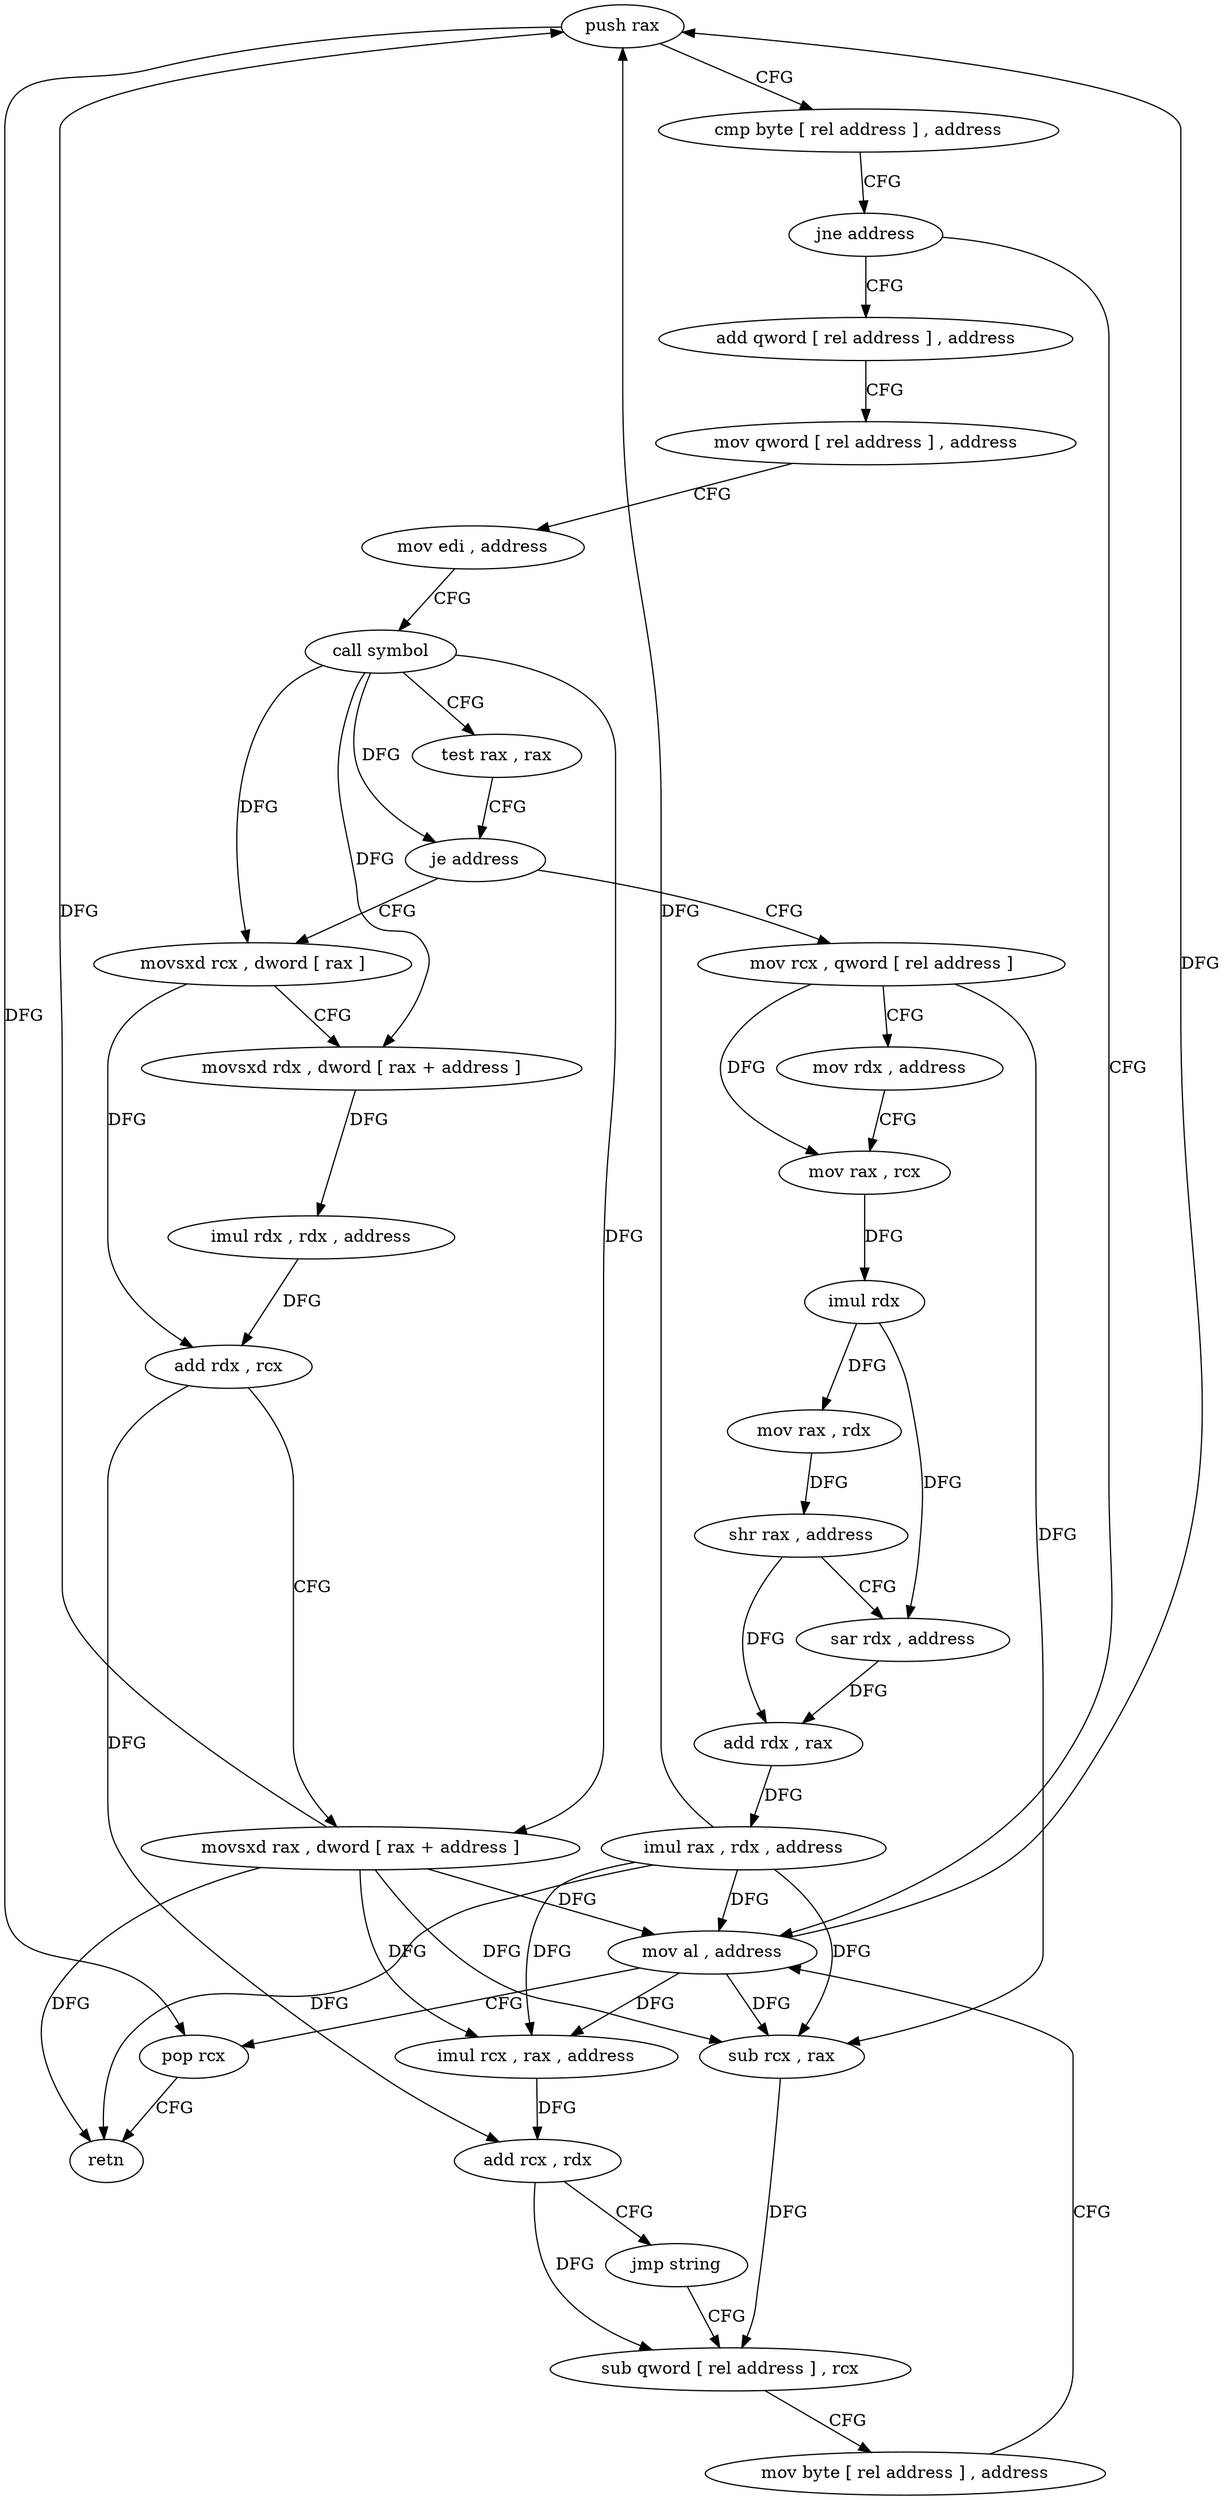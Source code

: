 digraph "func" {
"4241040" [label = "push rax" ]
"4241041" [label = "cmp byte [ rel address ] , address" ]
"4241048" [label = "jne address" ]
"4241182" [label = "mov al , address" ]
"4241054" [label = "add qword [ rel address ] , address" ]
"4241184" [label = "pop rcx" ]
"4241185" [label = "retn" ]
"4241065" [label = "mov qword [ rel address ] , address" ]
"4241076" [label = "mov edi , address" ]
"4241081" [label = "call symbol" ]
"4241086" [label = "test rax , rax" ]
"4241089" [label = "je address" ]
"4241121" [label = "mov rcx , qword [ rel address ]" ]
"4241091" [label = "movsxd rcx , dword [ rax ]" ]
"4241128" [label = "mov rdx , address" ]
"4241138" [label = "mov rax , rcx" ]
"4241141" [label = "imul rdx" ]
"4241144" [label = "mov rax , rdx" ]
"4241147" [label = "shr rax , address" ]
"4241151" [label = "sar rdx , address" ]
"4241155" [label = "add rdx , rax" ]
"4241158" [label = "imul rax , rdx , address" ]
"4241165" [label = "sub rcx , rax" ]
"4241168" [label = "sub qword [ rel address ] , rcx" ]
"4241094" [label = "movsxd rdx , dword [ rax + address ]" ]
"4241098" [label = "imul rdx , rdx , address" ]
"4241102" [label = "add rdx , rcx" ]
"4241105" [label = "movsxd rax , dword [ rax + address ]" ]
"4241109" [label = "imul rcx , rax , address" ]
"4241116" [label = "add rcx , rdx" ]
"4241119" [label = "jmp string" ]
"4241175" [label = "mov byte [ rel address ] , address" ]
"4241040" -> "4241041" [ label = "CFG" ]
"4241040" -> "4241184" [ label = "DFG" ]
"4241041" -> "4241048" [ label = "CFG" ]
"4241048" -> "4241182" [ label = "CFG" ]
"4241048" -> "4241054" [ label = "CFG" ]
"4241182" -> "4241184" [ label = "CFG" ]
"4241182" -> "4241040" [ label = "DFG" ]
"4241182" -> "4241165" [ label = "DFG" ]
"4241182" -> "4241109" [ label = "DFG" ]
"4241054" -> "4241065" [ label = "CFG" ]
"4241184" -> "4241185" [ label = "CFG" ]
"4241065" -> "4241076" [ label = "CFG" ]
"4241076" -> "4241081" [ label = "CFG" ]
"4241081" -> "4241086" [ label = "CFG" ]
"4241081" -> "4241089" [ label = "DFG" ]
"4241081" -> "4241091" [ label = "DFG" ]
"4241081" -> "4241094" [ label = "DFG" ]
"4241081" -> "4241105" [ label = "DFG" ]
"4241086" -> "4241089" [ label = "CFG" ]
"4241089" -> "4241121" [ label = "CFG" ]
"4241089" -> "4241091" [ label = "CFG" ]
"4241121" -> "4241128" [ label = "CFG" ]
"4241121" -> "4241138" [ label = "DFG" ]
"4241121" -> "4241165" [ label = "DFG" ]
"4241091" -> "4241094" [ label = "CFG" ]
"4241091" -> "4241102" [ label = "DFG" ]
"4241128" -> "4241138" [ label = "CFG" ]
"4241138" -> "4241141" [ label = "DFG" ]
"4241141" -> "4241144" [ label = "DFG" ]
"4241141" -> "4241151" [ label = "DFG" ]
"4241144" -> "4241147" [ label = "DFG" ]
"4241147" -> "4241151" [ label = "CFG" ]
"4241147" -> "4241155" [ label = "DFG" ]
"4241151" -> "4241155" [ label = "DFG" ]
"4241155" -> "4241158" [ label = "DFG" ]
"4241158" -> "4241165" [ label = "DFG" ]
"4241158" -> "4241040" [ label = "DFG" ]
"4241158" -> "4241182" [ label = "DFG" ]
"4241158" -> "4241185" [ label = "DFG" ]
"4241158" -> "4241109" [ label = "DFG" ]
"4241165" -> "4241168" [ label = "DFG" ]
"4241168" -> "4241175" [ label = "CFG" ]
"4241094" -> "4241098" [ label = "DFG" ]
"4241098" -> "4241102" [ label = "DFG" ]
"4241102" -> "4241105" [ label = "CFG" ]
"4241102" -> "4241116" [ label = "DFG" ]
"4241105" -> "4241109" [ label = "DFG" ]
"4241105" -> "4241040" [ label = "DFG" ]
"4241105" -> "4241182" [ label = "DFG" ]
"4241105" -> "4241165" [ label = "DFG" ]
"4241105" -> "4241185" [ label = "DFG" ]
"4241109" -> "4241116" [ label = "DFG" ]
"4241116" -> "4241119" [ label = "CFG" ]
"4241116" -> "4241168" [ label = "DFG" ]
"4241119" -> "4241168" [ label = "CFG" ]
"4241175" -> "4241182" [ label = "CFG" ]
}
